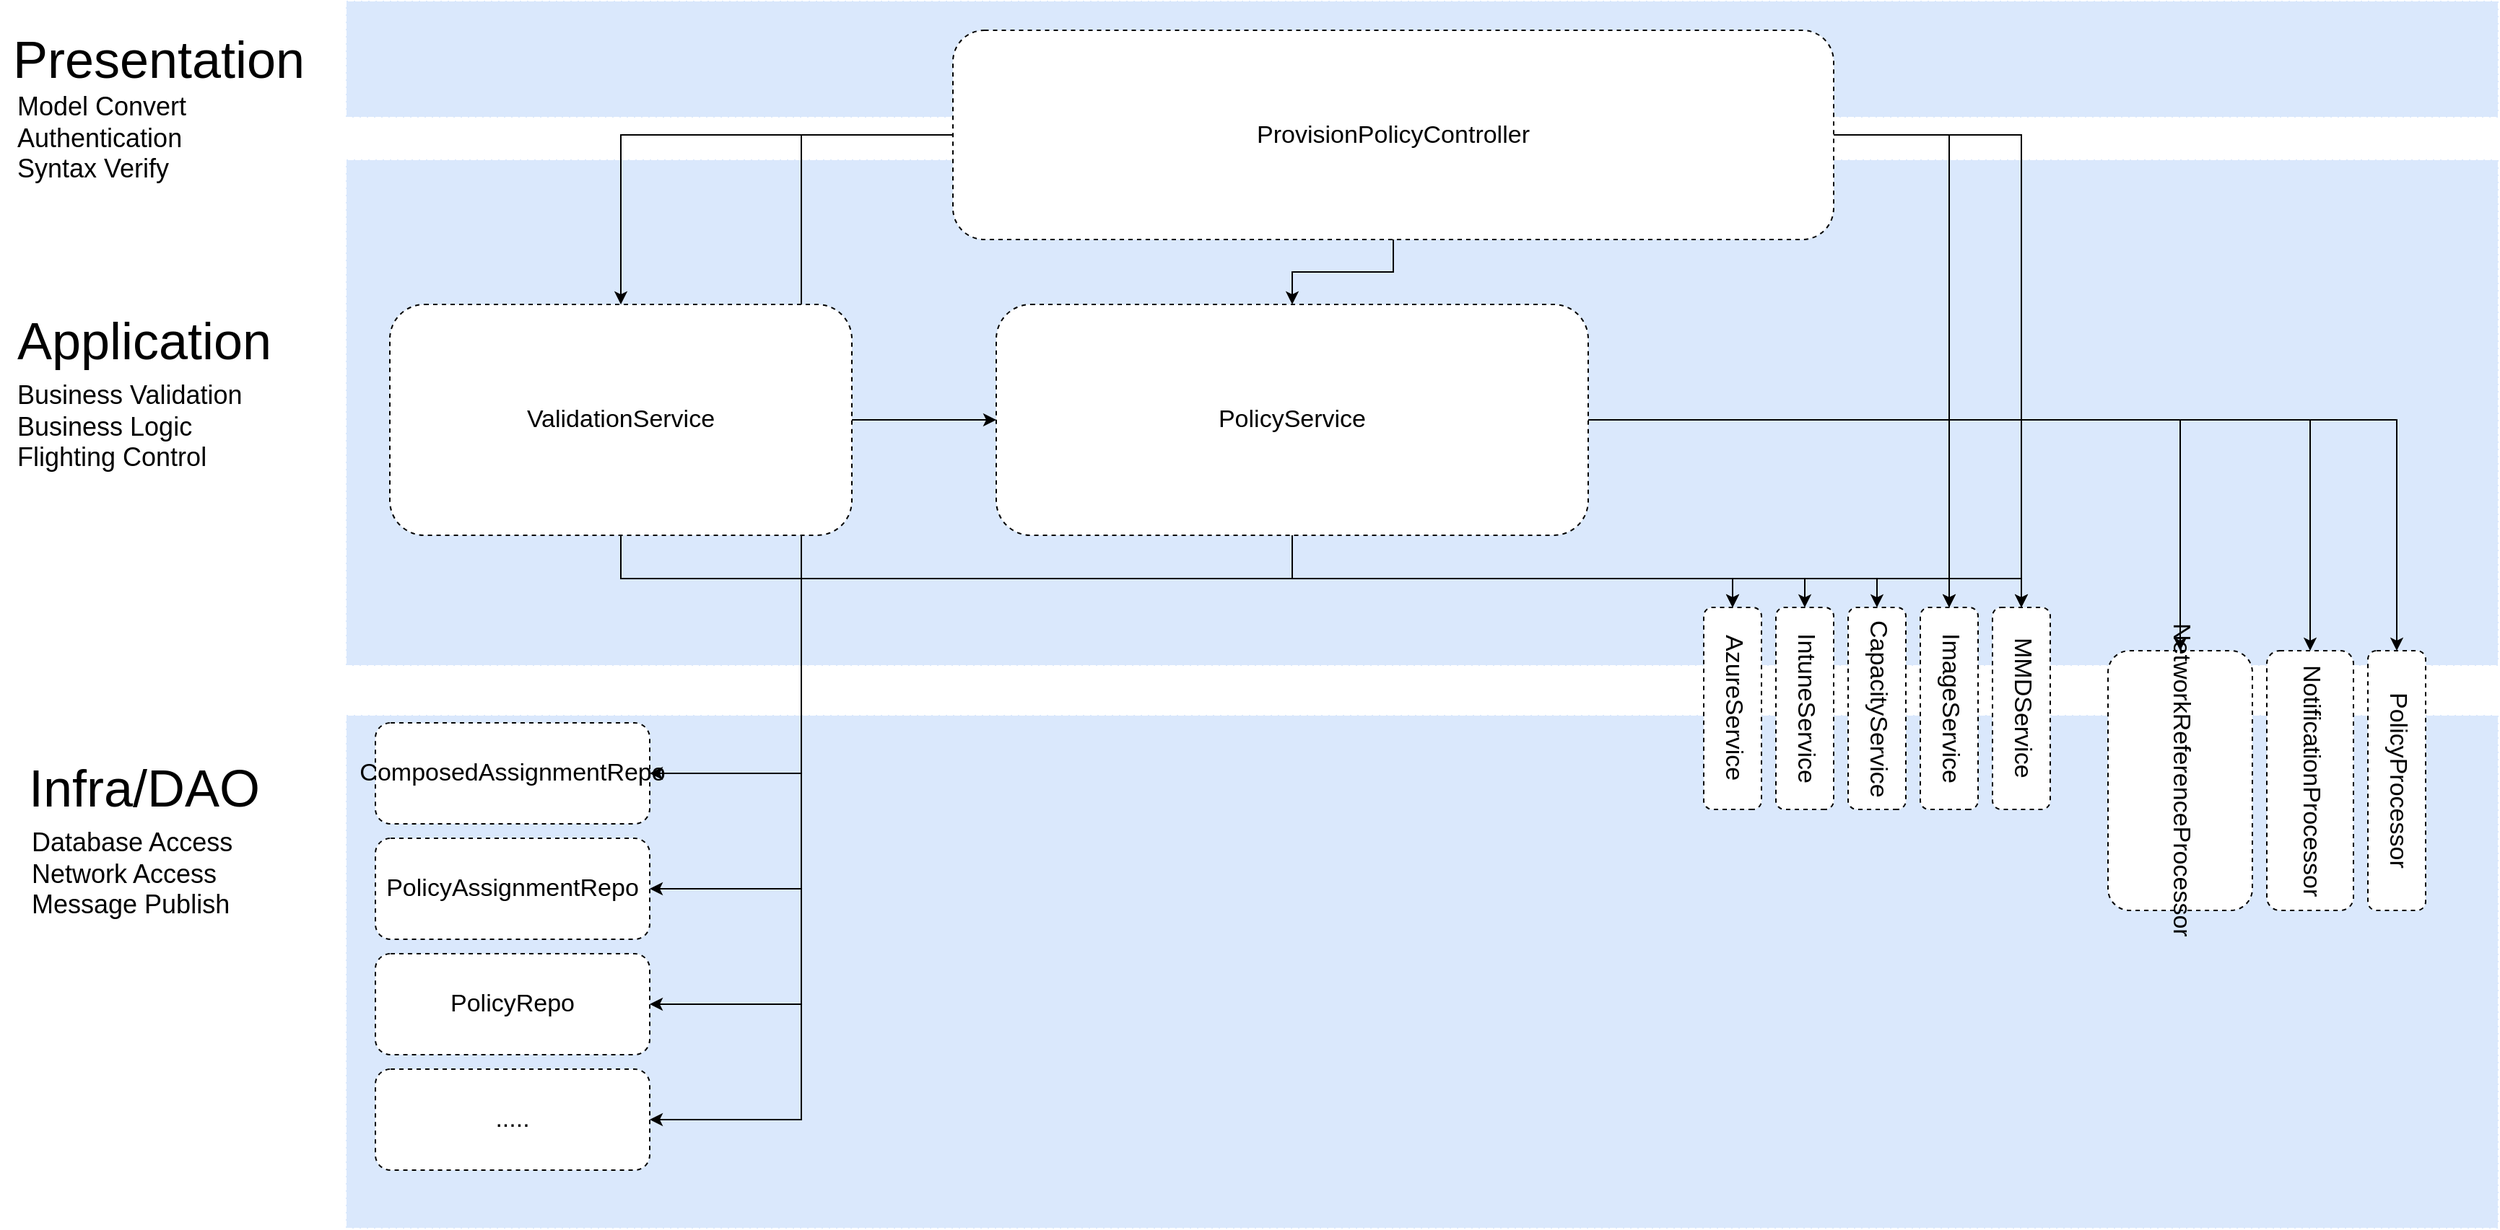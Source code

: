 <mxfile version="26.2.8" pages="2">
  <diagram name="Policy Code Layer" id="AXC7GD16YFuIkDpht7r0">
    <mxGraphModel dx="2811" dy="1126" grid="1" gridSize="10" guides="1" tooltips="1" connect="1" arrows="1" fold="1" page="1" pageScale="1" pageWidth="850" pageHeight="1100" math="0" shadow="0">
      <root>
        <mxCell id="0" />
        <mxCell id="1" parent="0" />
        <mxCell id="oHngoIIFHLGxF9ZTNB7t-2" value="&lt;font style=&quot;font-size: 36px;&quot;&gt;Presentation&lt;/font&gt;" style="text;html=1;align=center;verticalAlign=middle;whiteSpace=wrap;rounded=0;" vertex="1" parent="1">
          <mxGeometry x="-190" y="365" width="200" height="30" as="geometry" />
        </mxCell>
        <mxCell id="oHngoIIFHLGxF9ZTNB7t-3" value="" style="rounded=0;whiteSpace=wrap;html=1;dashed=1;dashPattern=1 4;fillColor=#dae8fc;strokeColor=#DAE8FC;" vertex="1" parent="1">
          <mxGeometry x="40" y="340" width="1490" height="80" as="geometry" />
        </mxCell>
        <mxCell id="oHngoIIFHLGxF9ZTNB7t-4" value="&lt;font style=&quot;font-size: 36px;&quot;&gt;Application&lt;/font&gt;" style="text;html=1;align=center;verticalAlign=middle;whiteSpace=wrap;rounded=0;" vertex="1" parent="1">
          <mxGeometry x="-200" y="560" width="200" height="30" as="geometry" />
        </mxCell>
        <mxCell id="oHngoIIFHLGxF9ZTNB7t-6" value="&lt;font style=&quot;font-size: 36px;&quot;&gt;Infra/DAO&lt;/font&gt;" style="text;html=1;align=center;verticalAlign=middle;whiteSpace=wrap;rounded=0;" vertex="1" parent="1">
          <mxGeometry x="-200" y="870" width="200" height="30" as="geometry" />
        </mxCell>
        <mxCell id="oHngoIIFHLGxF9ZTNB7t-10" value="" style="rounded=0;whiteSpace=wrap;html=1;dashed=1;dashPattern=1 4;fillColor=#dae8fc;strokeColor=#DAE8FC;" vertex="1" parent="1">
          <mxGeometry x="40" y="835" width="1490" height="355" as="geometry" />
        </mxCell>
        <mxCell id="oHngoIIFHLGxF9ZTNB7t-11" value="" style="rounded=0;whiteSpace=wrap;html=1;dashed=1;dashPattern=1 4;fillColor=#dae8fc;strokeColor=#DAE8FC;" vertex="1" parent="1">
          <mxGeometry x="40" y="450" width="1490" height="350" as="geometry" />
        </mxCell>
        <mxCell id="oHngoIIFHLGxF9ZTNB7t-27" style="edgeStyle=orthogonalEdgeStyle;rounded=0;orthogonalLoop=1;jettySize=auto;html=1;entryX=0.5;entryY=0;entryDx=0;entryDy=0;" edge="1" parent="1" source="oHngoIIFHLGxF9ZTNB7t-9" target="oHngoIIFHLGxF9ZTNB7t-13">
          <mxGeometry relative="1" as="geometry" />
        </mxCell>
        <mxCell id="oHngoIIFHLGxF9ZTNB7t-28" style="edgeStyle=orthogonalEdgeStyle;rounded=0;orthogonalLoop=1;jettySize=auto;html=1;" edge="1" parent="1" source="oHngoIIFHLGxF9ZTNB7t-9" target="oHngoIIFHLGxF9ZTNB7t-12">
          <mxGeometry relative="1" as="geometry" />
        </mxCell>
        <mxCell id="oHngoIIFHLGxF9ZTNB7t-30" style="edgeStyle=orthogonalEdgeStyle;rounded=0;orthogonalLoop=1;jettySize=auto;html=1;entryX=0.5;entryY=0;entryDx=0;entryDy=0;" edge="1" parent="1" source="oHngoIIFHLGxF9ZTNB7t-9" target="oHngoIIFHLGxF9ZTNB7t-17">
          <mxGeometry relative="1" as="geometry" />
        </mxCell>
        <mxCell id="oHngoIIFHLGxF9ZTNB7t-31" style="edgeStyle=orthogonalEdgeStyle;rounded=0;orthogonalLoop=1;jettySize=auto;html=1;entryX=1;entryY=0.5;entryDx=0;entryDy=0;" edge="1" parent="1" source="oHngoIIFHLGxF9ZTNB7t-9" target="oHngoIIFHLGxF9ZTNB7t-19">
          <mxGeometry relative="1" as="geometry" />
        </mxCell>
        <mxCell id="oHngoIIFHLGxF9ZTNB7t-32" style="edgeStyle=orthogonalEdgeStyle;rounded=0;orthogonalLoop=1;jettySize=auto;html=1;entryX=1;entryY=0.5;entryDx=0;entryDy=0;" edge="1" parent="1" source="oHngoIIFHLGxF9ZTNB7t-9" target="oHngoIIFHLGxF9ZTNB7t-18">
          <mxGeometry relative="1" as="geometry" />
        </mxCell>
        <mxCell id="oHngoIIFHLGxF9ZTNB7t-33" style="edgeStyle=orthogonalEdgeStyle;rounded=0;orthogonalLoop=1;jettySize=auto;html=1;entryX=1;entryY=0.5;entryDx=0;entryDy=0;" edge="1" parent="1" source="oHngoIIFHLGxF9ZTNB7t-9" target="oHngoIIFHLGxF9ZTNB7t-15">
          <mxGeometry relative="1" as="geometry" />
        </mxCell>
        <mxCell id="oHngoIIFHLGxF9ZTNB7t-34" style="edgeStyle=orthogonalEdgeStyle;rounded=0;orthogonalLoop=1;jettySize=auto;html=1;entryX=0.5;entryY=0;entryDx=0;entryDy=0;" edge="1" parent="1" source="oHngoIIFHLGxF9ZTNB7t-9" target="oHngoIIFHLGxF9ZTNB7t-20">
          <mxGeometry relative="1" as="geometry" />
        </mxCell>
        <mxCell id="oHngoIIFHLGxF9ZTNB7t-36" style="edgeStyle=orthogonalEdgeStyle;rounded=0;orthogonalLoop=1;jettySize=auto;html=1;entryX=1;entryY=0.5;entryDx=0;entryDy=0;" edge="1" parent="1" source="oHngoIIFHLGxF9ZTNB7t-9" target="oHngoIIFHLGxF9ZTNB7t-35">
          <mxGeometry relative="1" as="geometry" />
        </mxCell>
        <mxCell id="oHngoIIFHLGxF9ZTNB7t-9" value="ProvisionPolicyController" style="rounded=1;whiteSpace=wrap;html=1;dashed=1;fontSize=17;" vertex="1" parent="1">
          <mxGeometry x="460" y="360" width="610" height="145" as="geometry" />
        </mxCell>
        <mxCell id="oHngoIIFHLGxF9ZTNB7t-46" style="edgeStyle=orthogonalEdgeStyle;rounded=0;orthogonalLoop=1;jettySize=auto;html=1;entryX=0.5;entryY=0;entryDx=0;entryDy=0;" edge="1" parent="1" source="oHngoIIFHLGxF9ZTNB7t-12" target="oHngoIIFHLGxF9ZTNB7t-23">
          <mxGeometry relative="1" as="geometry">
            <Array as="points">
              <mxPoint x="695" y="740" />
              <mxPoint x="1000" y="740" />
            </Array>
          </mxGeometry>
        </mxCell>
        <mxCell id="oHngoIIFHLGxF9ZTNB7t-47" style="edgeStyle=orthogonalEdgeStyle;rounded=0;orthogonalLoop=1;jettySize=auto;html=1;entryX=0.5;entryY=0;entryDx=0;entryDy=0;" edge="1" parent="1" source="oHngoIIFHLGxF9ZTNB7t-12" target="oHngoIIFHLGxF9ZTNB7t-26">
          <mxGeometry relative="1" as="geometry" />
        </mxCell>
        <mxCell id="oHngoIIFHLGxF9ZTNB7t-48" style="edgeStyle=orthogonalEdgeStyle;rounded=0;orthogonalLoop=1;jettySize=auto;html=1;entryX=0.5;entryY=0;entryDx=0;entryDy=0;" edge="1" parent="1" source="oHngoIIFHLGxF9ZTNB7t-12" target="oHngoIIFHLGxF9ZTNB7t-25">
          <mxGeometry relative="1" as="geometry" />
        </mxCell>
        <mxCell id="oHngoIIFHLGxF9ZTNB7t-49" style="edgeStyle=orthogonalEdgeStyle;rounded=0;orthogonalLoop=1;jettySize=auto;html=1;entryX=0.5;entryY=0;entryDx=0;entryDy=0;" edge="1" parent="1" source="oHngoIIFHLGxF9ZTNB7t-12" target="oHngoIIFHLGxF9ZTNB7t-24">
          <mxGeometry relative="1" as="geometry" />
        </mxCell>
        <mxCell id="oHngoIIFHLGxF9ZTNB7t-12" value="PolicyService" style="rounded=1;whiteSpace=wrap;html=1;dashed=1;fontSize=17;" vertex="1" parent="1">
          <mxGeometry x="490" y="550" width="410" height="160" as="geometry" />
        </mxCell>
        <mxCell id="oHngoIIFHLGxF9ZTNB7t-40" style="edgeStyle=orthogonalEdgeStyle;rounded=0;orthogonalLoop=1;jettySize=auto;html=1;entryX=0.5;entryY=0;entryDx=0;entryDy=0;" edge="1" parent="1" source="oHngoIIFHLGxF9ZTNB7t-13" target="oHngoIIFHLGxF9ZTNB7t-23">
          <mxGeometry relative="1" as="geometry">
            <Array as="points">
              <mxPoint x="230" y="740" />
              <mxPoint x="1000" y="740" />
            </Array>
          </mxGeometry>
        </mxCell>
        <mxCell id="oHngoIIFHLGxF9ZTNB7t-41" style="edgeStyle=orthogonalEdgeStyle;rounded=0;orthogonalLoop=1;jettySize=auto;html=1;entryX=0.5;entryY=0;entryDx=0;entryDy=0;" edge="1" parent="1" source="oHngoIIFHLGxF9ZTNB7t-13" target="oHngoIIFHLGxF9ZTNB7t-21">
          <mxGeometry relative="1" as="geometry">
            <Array as="points">
              <mxPoint x="230" y="740" />
              <mxPoint x="1050" y="740" />
            </Array>
          </mxGeometry>
        </mxCell>
        <mxCell id="oHngoIIFHLGxF9ZTNB7t-42" style="edgeStyle=orthogonalEdgeStyle;rounded=0;orthogonalLoop=1;jettySize=auto;html=1;entryX=0.5;entryY=0;entryDx=0;entryDy=0;" edge="1" parent="1" source="oHngoIIFHLGxF9ZTNB7t-13" target="oHngoIIFHLGxF9ZTNB7t-22">
          <mxGeometry relative="1" as="geometry">
            <Array as="points">
              <mxPoint x="230" y="740" />
              <mxPoint x="1100" y="740" />
            </Array>
          </mxGeometry>
        </mxCell>
        <mxCell id="oHngoIIFHLGxF9ZTNB7t-43" style="edgeStyle=orthogonalEdgeStyle;rounded=0;orthogonalLoop=1;jettySize=auto;html=1;entryX=0;entryY=0.5;entryDx=0;entryDy=0;" edge="1" parent="1" source="oHngoIIFHLGxF9ZTNB7t-13" target="oHngoIIFHLGxF9ZTNB7t-12">
          <mxGeometry relative="1" as="geometry" />
        </mxCell>
        <mxCell id="oHngoIIFHLGxF9ZTNB7t-44" style="edgeStyle=orthogonalEdgeStyle;rounded=0;orthogonalLoop=1;jettySize=auto;html=1;entryX=0.5;entryY=0;entryDx=0;entryDy=0;" edge="1" parent="1" source="oHngoIIFHLGxF9ZTNB7t-13" target="oHngoIIFHLGxF9ZTNB7t-17">
          <mxGeometry relative="1" as="geometry">
            <Array as="points">
              <mxPoint x="230" y="740" />
              <mxPoint x="1150" y="740" />
            </Array>
          </mxGeometry>
        </mxCell>
        <mxCell id="oHngoIIFHLGxF9ZTNB7t-45" style="edgeStyle=orthogonalEdgeStyle;rounded=0;orthogonalLoop=1;jettySize=auto;html=1;" edge="1" parent="1" source="oHngoIIFHLGxF9ZTNB7t-13">
          <mxGeometry relative="1" as="geometry">
            <mxPoint x="1200" y="760.0" as="targetPoint" />
            <Array as="points">
              <mxPoint x="230" y="740" />
              <mxPoint x="1200" y="740" />
            </Array>
          </mxGeometry>
        </mxCell>
        <mxCell id="oHngoIIFHLGxF9ZTNB7t-13" value="ValidationService" style="rounded=1;whiteSpace=wrap;html=1;dashed=1;fontSize=17;" vertex="1" parent="1">
          <mxGeometry x="70" y="550" width="320" height="160" as="geometry" />
        </mxCell>
        <mxCell id="oHngoIIFHLGxF9ZTNB7t-15" value="PolicyAssignmentRepo" style="rounded=1;whiteSpace=wrap;html=1;dashed=1;fontSize=17;" vertex="1" parent="1">
          <mxGeometry x="60" y="920" width="190" height="70" as="geometry" />
        </mxCell>
        <mxCell id="oHngoIIFHLGxF9ZTNB7t-17" value="ImageService" style="rounded=1;html=1;dashed=1;flipV=1;flipH=1;whiteSpace=wrap;textDirection=vertical-lr;fontSize=17;" vertex="1" parent="1">
          <mxGeometry x="1130" y="760" width="40" height="140" as="geometry" />
        </mxCell>
        <mxCell id="oHngoIIFHLGxF9ZTNB7t-18" value="ComposedAssignmentRepo" style="rounded=1;whiteSpace=wrap;html=1;dashed=1;fontSize=17;" vertex="1" parent="1">
          <mxGeometry x="60" y="840" width="190" height="70" as="geometry" />
        </mxCell>
        <mxCell id="oHngoIIFHLGxF9ZTNB7t-19" value="PolicyRepo" style="rounded=1;whiteSpace=wrap;html=1;dashed=1;fontSize=17;" vertex="1" parent="1">
          <mxGeometry x="60" y="1000" width="190" height="70" as="geometry" />
        </mxCell>
        <mxCell id="oHngoIIFHLGxF9ZTNB7t-20" value="MMDService" style="rounded=1;whiteSpace=wrap;html=1;dashed=1;textDirection=vertical-lr;fontSize=17;" vertex="1" parent="1">
          <mxGeometry x="1180" y="760" width="40" height="140" as="geometry" />
        </mxCell>
        <mxCell id="oHngoIIFHLGxF9ZTNB7t-21" value="IntuneService" style="rounded=1;html=1;dashed=1;flipV=1;flipH=1;whiteSpace=wrap;textDirection=vertical-lr;fontSize=17;" vertex="1" parent="1">
          <mxGeometry x="1030" y="760" width="40" height="140" as="geometry" />
        </mxCell>
        <mxCell id="oHngoIIFHLGxF9ZTNB7t-22" value="CapacityService" style="rounded=1;html=1;dashed=1;flipV=1;flipH=1;whiteSpace=wrap;textDirection=vertical-lr;fontSize=17;" vertex="1" parent="1">
          <mxGeometry x="1080" y="760" width="40" height="140" as="geometry" />
        </mxCell>
        <mxCell id="oHngoIIFHLGxF9ZTNB7t-23" value="AzureService" style="rounded=1;html=1;dashed=1;flipV=1;flipH=1;whiteSpace=wrap;textDirection=vertical-lr;fontSize=17;" vertex="1" parent="1">
          <mxGeometry x="980" y="760" width="40" height="140" as="geometry" />
        </mxCell>
        <mxCell id="oHngoIIFHLGxF9ZTNB7t-24" value="PolicyProcessor" style="rounded=1;whiteSpace=wrap;html=1;dashed=1;textDirection=vertical-lr;fontSize=17;" vertex="1" parent="1">
          <mxGeometry x="1440" y="790" width="40" height="180" as="geometry" />
        </mxCell>
        <mxCell id="oHngoIIFHLGxF9ZTNB7t-25" value="NotificationProcessor" style="rounded=1;whiteSpace=wrap;html=1;dashed=1;textDirection=vertical-lr;fontSize=17;" vertex="1" parent="1">
          <mxGeometry x="1370" y="790" width="60" height="180" as="geometry" />
        </mxCell>
        <mxCell id="oHngoIIFHLGxF9ZTNB7t-26" value="NetworkReferenceProcessor" style="rounded=1;whiteSpace=wrap;html=1;dashed=1;textDirection=vertical-lr;fontSize=17;" vertex="1" parent="1">
          <mxGeometry x="1260" y="790" width="100" height="180" as="geometry" />
        </mxCell>
        <mxCell id="oHngoIIFHLGxF9ZTNB7t-35" value="....." style="rounded=1;whiteSpace=wrap;html=1;dashed=1;fontSize=17;" vertex="1" parent="1">
          <mxGeometry x="60" y="1080" width="190" height="70" as="geometry" />
        </mxCell>
        <mxCell id="oHngoIIFHLGxF9ZTNB7t-51" value="&lt;div&gt;&lt;span style=&quot;background-color: transparent; color: light-dark(rgb(0, 0, 0), rgb(255, 255, 255));&quot;&gt;Model Convert&lt;/span&gt;&lt;/div&gt;&lt;div&gt;&lt;font&gt;Authentication&lt;/font&gt;&lt;/div&gt;&lt;div&gt;&lt;span&gt;Syntax Verify&lt;/span&gt;&lt;/div&gt;" style="text;html=1;align=left;verticalAlign=middle;whiteSpace=wrap;rounded=0;fontSize=18;" vertex="1" parent="1">
          <mxGeometry x="-190" y="410" width="190" height="50" as="geometry" />
        </mxCell>
        <mxCell id="oHngoIIFHLGxF9ZTNB7t-52" value="&lt;div&gt;&lt;span&gt;Business Validation&lt;/span&gt;&lt;/div&gt;&lt;div&gt;&lt;span&gt;Business Logic&lt;/span&gt;&lt;/div&gt;&lt;div&gt;&lt;span&gt;Flighting Control&lt;/span&gt;&lt;/div&gt;" style="text;html=1;align=left;verticalAlign=middle;whiteSpace=wrap;rounded=0;fontSize=18;" vertex="1" parent="1">
          <mxGeometry x="-190" y="610" width="190" height="50" as="geometry" />
        </mxCell>
        <mxCell id="oHngoIIFHLGxF9ZTNB7t-53" value="&lt;div&gt;&lt;span&gt;Database Access&lt;/span&gt;&lt;/div&gt;&lt;div&gt;&lt;span&gt;Network Access&lt;/span&gt;&lt;/div&gt;&lt;div&gt;&lt;span&gt;Message Publish&lt;/span&gt;&lt;/div&gt;" style="text;html=1;align=left;verticalAlign=middle;whiteSpace=wrap;rounded=0;fontSize=18;" vertex="1" parent="1">
          <mxGeometry x="-180" y="920" width="190" height="50" as="geometry" />
        </mxCell>
      </root>
    </mxGraphModel>
  </diagram>
  <diagram id="503QoGO1QLI1ZpJaDoVd" name="Version Management">
    <mxGraphModel dx="1144" dy="657" grid="1" gridSize="10" guides="1" tooltips="1" connect="1" arrows="1" fold="1" page="1" pageScale="1" pageWidth="850" pageHeight="1100" math="0" shadow="0">
      <root>
        <mxCell id="0" />
        <mxCell id="1" parent="0" />
        <mxCell id="wNpXnhFg0i9odnBBl2vq-11" style="edgeStyle=orthogonalEdgeStyle;rounded=0;orthogonalLoop=1;jettySize=auto;html=1;entryX=0;entryY=0.5;entryDx=0;entryDy=0;" edge="1" parent="1" source="wNpXnhFg0i9odnBBl2vq-2" target="wNpXnhFg0i9odnBBl2vq-3">
          <mxGeometry relative="1" as="geometry" />
        </mxCell>
        <mxCell id="wNpXnhFg0i9odnBBl2vq-2" value="Update Policy" style="rounded=1;whiteSpace=wrap;html=1;" vertex="1" parent="1">
          <mxGeometry x="360" y="370" width="120" height="60" as="geometry" />
        </mxCell>
        <mxCell id="wNpXnhFg0i9odnBBl2vq-12" style="edgeStyle=orthogonalEdgeStyle;rounded=0;orthogonalLoop=1;jettySize=auto;html=1;entryX=0;entryY=0.5;entryDx=0;entryDy=0;" edge="1" parent="1" source="wNpXnhFg0i9odnBBl2vq-3" target="wNpXnhFg0i9odnBBl2vq-4">
          <mxGeometry relative="1" as="geometry" />
        </mxCell>
        <mxCell id="wNpXnhFg0i9odnBBl2vq-13" style="edgeStyle=orthogonalEdgeStyle;rounded=0;orthogonalLoop=1;jettySize=auto;html=1;entryX=0;entryY=0.5;entryDx=0;entryDy=0;" edge="1" parent="1" source="wNpXnhFg0i9odnBBl2vq-3" target="wNpXnhFg0i9odnBBl2vq-8">
          <mxGeometry relative="1" as="geometry" />
        </mxCell>
        <mxCell id="wNpXnhFg0i9odnBBl2vq-3" value="Policy Entity Increase" style="rounded=1;whiteSpace=wrap;html=1;" vertex="1" parent="1">
          <mxGeometry x="520" y="370" width="120" height="60" as="geometry" />
        </mxCell>
        <mxCell id="wNpXnhFg0i9odnBBl2vq-14" style="edgeStyle=orthogonalEdgeStyle;rounded=0;orthogonalLoop=1;jettySize=auto;html=1;entryX=0;entryY=0.5;entryDx=0;entryDy=0;" edge="1" parent="1" source="wNpXnhFg0i9odnBBl2vq-4" target="wNpXnhFg0i9odnBBl2vq-7">
          <mxGeometry relative="1" as="geometry" />
        </mxCell>
        <mxCell id="wNpXnhFg0i9odnBBl2vq-15" style="edgeStyle=orthogonalEdgeStyle;rounded=0;orthogonalLoop=1;jettySize=auto;html=1;entryX=0;entryY=0.5;entryDx=0;entryDy=0;" edge="1" parent="1" source="wNpXnhFg0i9odnBBl2vq-4" target="wNpXnhFg0i9odnBBl2vq-6">
          <mxGeometry relative="1" as="geometry" />
        </mxCell>
        <mxCell id="wNpXnhFg0i9odnBBl2vq-4" value="Group Policy Assignment 0 Entity Increase" style="rounded=1;whiteSpace=wrap;html=1;" vertex="1" parent="1">
          <mxGeometry x="680" y="240" width="120" height="60" as="geometry" />
        </mxCell>
        <mxCell id="wNpXnhFg0i9odnBBl2vq-6" value="User Policy Assignment 1 Entity Increase" style="rounded=1;whiteSpace=wrap;html=1;" vertex="1" parent="1">
          <mxGeometry x="840" y="310" width="120" height="60" as="geometry" />
        </mxCell>
        <mxCell id="wNpXnhFg0i9odnBBl2vq-7" value="User Policy Assignment 0 Entity Increase" style="rounded=1;whiteSpace=wrap;html=1;" vertex="1" parent="1">
          <mxGeometry x="840" y="170" width="120" height="60" as="geometry" />
        </mxCell>
        <mxCell id="wNpXnhFg0i9odnBBl2vq-16" style="edgeStyle=orthogonalEdgeStyle;rounded=0;orthogonalLoop=1;jettySize=auto;html=1;entryX=0;entryY=0.5;entryDx=0;entryDy=0;" edge="1" parent="1" source="wNpXnhFg0i9odnBBl2vq-8" target="wNpXnhFg0i9odnBBl2vq-10">
          <mxGeometry relative="1" as="geometry" />
        </mxCell>
        <mxCell id="wNpXnhFg0i9odnBBl2vq-17" style="edgeStyle=orthogonalEdgeStyle;rounded=0;orthogonalLoop=1;jettySize=auto;html=1;entryX=0;entryY=0.5;entryDx=0;entryDy=0;" edge="1" parent="1" source="wNpXnhFg0i9odnBBl2vq-8" target="wNpXnhFg0i9odnBBl2vq-9">
          <mxGeometry relative="1" as="geometry" />
        </mxCell>
        <mxCell id="wNpXnhFg0i9odnBBl2vq-8" value="Group Policy Assignment 1 Entity Increase" style="rounded=1;whiteSpace=wrap;html=1;" vertex="1" parent="1">
          <mxGeometry x="680" y="500" width="120" height="60" as="geometry" />
        </mxCell>
        <mxCell id="wNpXnhFg0i9odnBBl2vq-9" value="User Policy Assignment 3 Entity Increase" style="rounded=1;whiteSpace=wrap;html=1;" vertex="1" parent="1">
          <mxGeometry x="840" y="570" width="120" height="60" as="geometry" />
        </mxCell>
        <mxCell id="wNpXnhFg0i9odnBBl2vq-10" value="User Policy Assignment 2 Entity Increase" style="rounded=1;whiteSpace=wrap;html=1;" vertex="1" parent="1">
          <mxGeometry x="840" y="430" width="120" height="60" as="geometry" />
        </mxCell>
        <mxCell id="vlr_9QEJbuQlJ52Ukgm8-1" style="edgeStyle=orthogonalEdgeStyle;rounded=0;orthogonalLoop=1;jettySize=auto;html=1;entryX=0;entryY=0.5;entryDx=0;entryDy=0;" edge="1" parent="1" source="vlr_9QEJbuQlJ52Ukgm8-2" target="vlr_9QEJbuQlJ52Ukgm8-5">
          <mxGeometry relative="1" as="geometry" />
        </mxCell>
        <mxCell id="vlr_9QEJbuQlJ52Ukgm8-28" style="edgeStyle=orthogonalEdgeStyle;rounded=0;orthogonalLoop=1;jettySize=auto;html=1;entryX=0;entryY=0.5;entryDx=0;entryDy=0;" edge="1" parent="1" source="vlr_9QEJbuQlJ52Ukgm8-2" target="vlr_9QEJbuQlJ52Ukgm8-24">
          <mxGeometry relative="1" as="geometry" />
        </mxCell>
        <mxCell id="vlr_9QEJbuQlJ52Ukgm8-2" value="List Policies Under Tenant" style="rounded=1;whiteSpace=wrap;html=1;" vertex="1" parent="1">
          <mxGeometry x="360" y="1040" width="120" height="60" as="geometry" />
        </mxCell>
        <mxCell id="vlr_9QEJbuQlJ52Ukgm8-19" style="edgeStyle=orthogonalEdgeStyle;rounded=0;orthogonalLoop=1;jettySize=auto;html=1;entryX=0;entryY=0.5;entryDx=0;entryDy=0;" edge="1" parent="1" source="vlr_9QEJbuQlJ52Ukgm8-5" target="vlr_9QEJbuQlJ52Ukgm8-17">
          <mxGeometry relative="1" as="geometry" />
        </mxCell>
        <mxCell id="vlr_9QEJbuQlJ52Ukgm8-20" style="edgeStyle=orthogonalEdgeStyle;rounded=0;orthogonalLoop=1;jettySize=auto;html=1;entryX=0;entryY=0.5;entryDx=0;entryDy=0;" edge="1" parent="1" source="vlr_9QEJbuQlJ52Ukgm8-5" target="vlr_9QEJbuQlJ52Ukgm8-18">
          <mxGeometry relative="1" as="geometry" />
        </mxCell>
        <mxCell id="vlr_9QEJbuQlJ52Ukgm8-5" value="Retrieve Policy A all version" style="rounded=1;whiteSpace=wrap;html=1;" vertex="1" parent="1">
          <mxGeometry x="520" y="970" width="120" height="60" as="geometry" />
        </mxCell>
        <mxCell id="vlr_9QEJbuQlJ52Ukgm8-29" style="edgeStyle=orthogonalEdgeStyle;rounded=0;orthogonalLoop=1;jettySize=auto;html=1;entryX=0;entryY=0.5;entryDx=0;entryDy=0;" edge="1" parent="1" source="vlr_9QEJbuQlJ52Ukgm8-17" target="vlr_9QEJbuQlJ52Ukgm8-21">
          <mxGeometry relative="1" as="geometry" />
        </mxCell>
        <mxCell id="vlr_9QEJbuQlJ52Ukgm8-17" value="Policy A Version 0" style="rounded=1;whiteSpace=wrap;html=1;" vertex="1" parent="1">
          <mxGeometry x="680" y="940" width="120" height="60" as="geometry" />
        </mxCell>
        <mxCell id="vlr_9QEJbuQlJ52Ukgm8-31" value="" style="edgeStyle=orthogonalEdgeStyle;rounded=0;orthogonalLoop=1;jettySize=auto;html=1;" edge="1" parent="1" source="vlr_9QEJbuQlJ52Ukgm8-18" target="vlr_9QEJbuQlJ52Ukgm8-21">
          <mxGeometry relative="1" as="geometry" />
        </mxCell>
        <mxCell id="vlr_9QEJbuQlJ52Ukgm8-18" value="Policy A Version 299" style="rounded=1;whiteSpace=wrap;html=1;" vertex="1" parent="1">
          <mxGeometry x="680" y="1010" width="120" height="60" as="geometry" />
        </mxCell>
        <mxCell id="vlr_9QEJbuQlJ52Ukgm8-35" style="edgeStyle=orthogonalEdgeStyle;rounded=0;orthogonalLoop=1;jettySize=auto;html=1;entryX=0;entryY=0.5;entryDx=0;entryDy=0;" edge="1" parent="1" source="vlr_9QEJbuQlJ52Ukgm8-21" target="vlr_9QEJbuQlJ52Ukgm8-34">
          <mxGeometry relative="1" as="geometry" />
        </mxCell>
        <mxCell id="vlr_9QEJbuQlJ52Ukgm8-21" value="Sort and Select Latest one" style="rounded=1;whiteSpace=wrap;html=1;" vertex="1" parent="1">
          <mxGeometry x="840" y="970" width="120" height="60" as="geometry" />
        </mxCell>
        <mxCell id="vlr_9QEJbuQlJ52Ukgm8-22" style="edgeStyle=orthogonalEdgeStyle;rounded=0;orthogonalLoop=1;jettySize=auto;html=1;entryX=0;entryY=0.5;entryDx=0;entryDy=0;" edge="1" parent="1" source="vlr_9QEJbuQlJ52Ukgm8-24" target="vlr_9QEJbuQlJ52Ukgm8-25">
          <mxGeometry relative="1" as="geometry" />
        </mxCell>
        <mxCell id="vlr_9QEJbuQlJ52Ukgm8-23" style="edgeStyle=orthogonalEdgeStyle;rounded=0;orthogonalLoop=1;jettySize=auto;html=1;entryX=0;entryY=0.5;entryDx=0;entryDy=0;" edge="1" parent="1" source="vlr_9QEJbuQlJ52Ukgm8-24" target="vlr_9QEJbuQlJ52Ukgm8-26">
          <mxGeometry relative="1" as="geometry" />
        </mxCell>
        <mxCell id="vlr_9QEJbuQlJ52Ukgm8-24" value="Retrieve Policy B all version" style="rounded=1;whiteSpace=wrap;html=1;" vertex="1" parent="1">
          <mxGeometry x="520" y="1120" width="120" height="60" as="geometry" />
        </mxCell>
        <mxCell id="vlr_9QEJbuQlJ52Ukgm8-32" style="edgeStyle=orthogonalEdgeStyle;rounded=0;orthogonalLoop=1;jettySize=auto;html=1;entryX=0;entryY=0.5;entryDx=0;entryDy=0;" edge="1" parent="1" source="vlr_9QEJbuQlJ52Ukgm8-25" target="vlr_9QEJbuQlJ52Ukgm8-27">
          <mxGeometry relative="1" as="geometry" />
        </mxCell>
        <mxCell id="vlr_9QEJbuQlJ52Ukgm8-25" value="Policy B Version 0" style="rounded=1;whiteSpace=wrap;html=1;" vertex="1" parent="1">
          <mxGeometry x="680" y="1090" width="120" height="60" as="geometry" />
        </mxCell>
        <mxCell id="vlr_9QEJbuQlJ52Ukgm8-33" style="edgeStyle=orthogonalEdgeStyle;rounded=0;orthogonalLoop=1;jettySize=auto;html=1;entryX=0;entryY=0.5;entryDx=0;entryDy=0;" edge="1" parent="1" source="vlr_9QEJbuQlJ52Ukgm8-26" target="vlr_9QEJbuQlJ52Ukgm8-27">
          <mxGeometry relative="1" as="geometry" />
        </mxCell>
        <mxCell id="vlr_9QEJbuQlJ52Ukgm8-26" value="Policy B Version 299" style="rounded=1;whiteSpace=wrap;html=1;" vertex="1" parent="1">
          <mxGeometry x="680" y="1160" width="120" height="60" as="geometry" />
        </mxCell>
        <mxCell id="vlr_9QEJbuQlJ52Ukgm8-36" style="edgeStyle=orthogonalEdgeStyle;rounded=0;orthogonalLoop=1;jettySize=auto;html=1;entryX=0;entryY=0.5;entryDx=0;entryDy=0;" edge="1" parent="1" source="vlr_9QEJbuQlJ52Ukgm8-27" target="vlr_9QEJbuQlJ52Ukgm8-34">
          <mxGeometry relative="1" as="geometry" />
        </mxCell>
        <mxCell id="vlr_9QEJbuQlJ52Ukgm8-27" value="Sort and Select Latest one" style="rounded=1;whiteSpace=wrap;html=1;" vertex="1" parent="1">
          <mxGeometry x="840" y="1120" width="120" height="60" as="geometry" />
        </mxCell>
        <mxCell id="vlr_9QEJbuQlJ52Ukgm8-30" style="edgeStyle=orthogonalEdgeStyle;rounded=0;orthogonalLoop=1;jettySize=auto;html=1;entryX=0;entryY=0.5;entryDx=0;entryDy=0;" edge="1" parent="1" source="vlr_9QEJbuQlJ52Ukgm8-18" target="vlr_9QEJbuQlJ52Ukgm8-21">
          <mxGeometry relative="1" as="geometry" />
        </mxCell>
        <mxCell id="vlr_9QEJbuQlJ52Ukgm8-34" value="Return Policy A and Policy B" style="rounded=1;whiteSpace=wrap;html=1;" vertex="1" parent="1">
          <mxGeometry x="1000" y="1040" width="120" height="60" as="geometry" />
        </mxCell>
      </root>
    </mxGraphModel>
  </diagram>
</mxfile>
